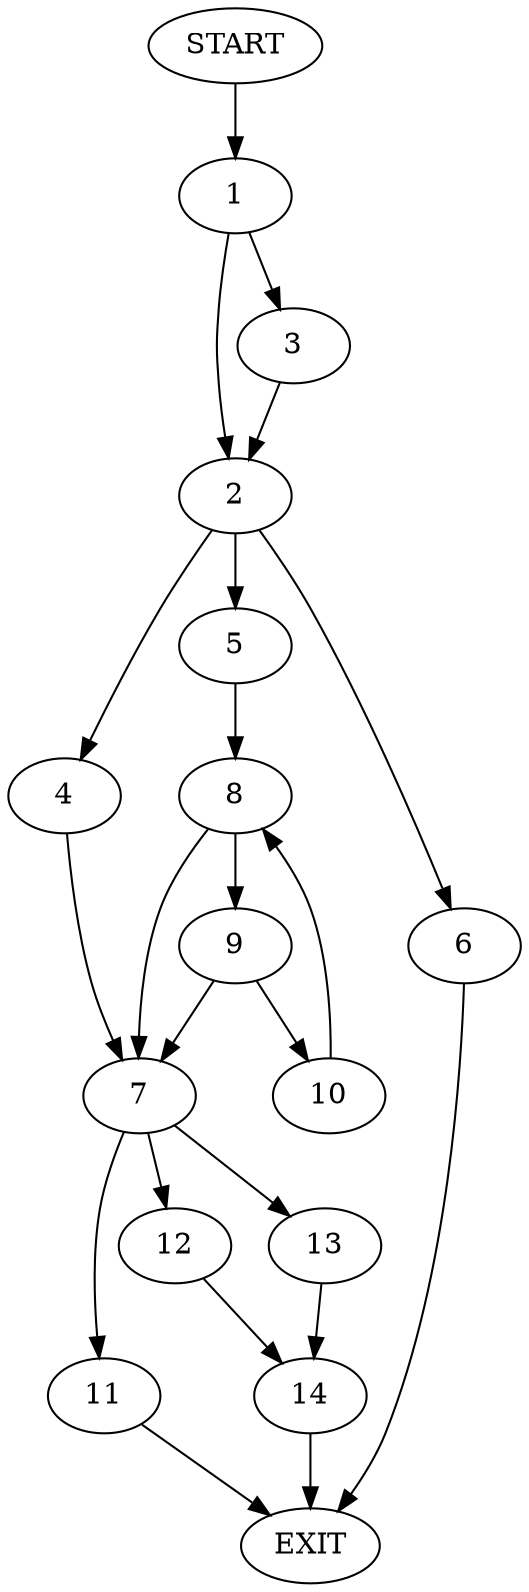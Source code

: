 digraph {
0 [label="START"];
1;
2;
3;
4;
5;
6;
7;
8;
9;
10;
11;
12;
13;
14;
15 [label="EXIT"];
0 -> 1;
1 -> 2;
1 -> 3;
3 -> 2;
2 -> 4;
2 -> 5;
2 -> 6;
6 -> 15;
4 -> 7;
5 -> 8;
8 -> 7;
8 -> 9;
9 -> 7;
9 -> 10;
7 -> 11;
7 -> 12;
7 -> 13;
10 -> 8;
13 -> 14;
11 -> 15;
12 -> 14;
14 -> 15;
}